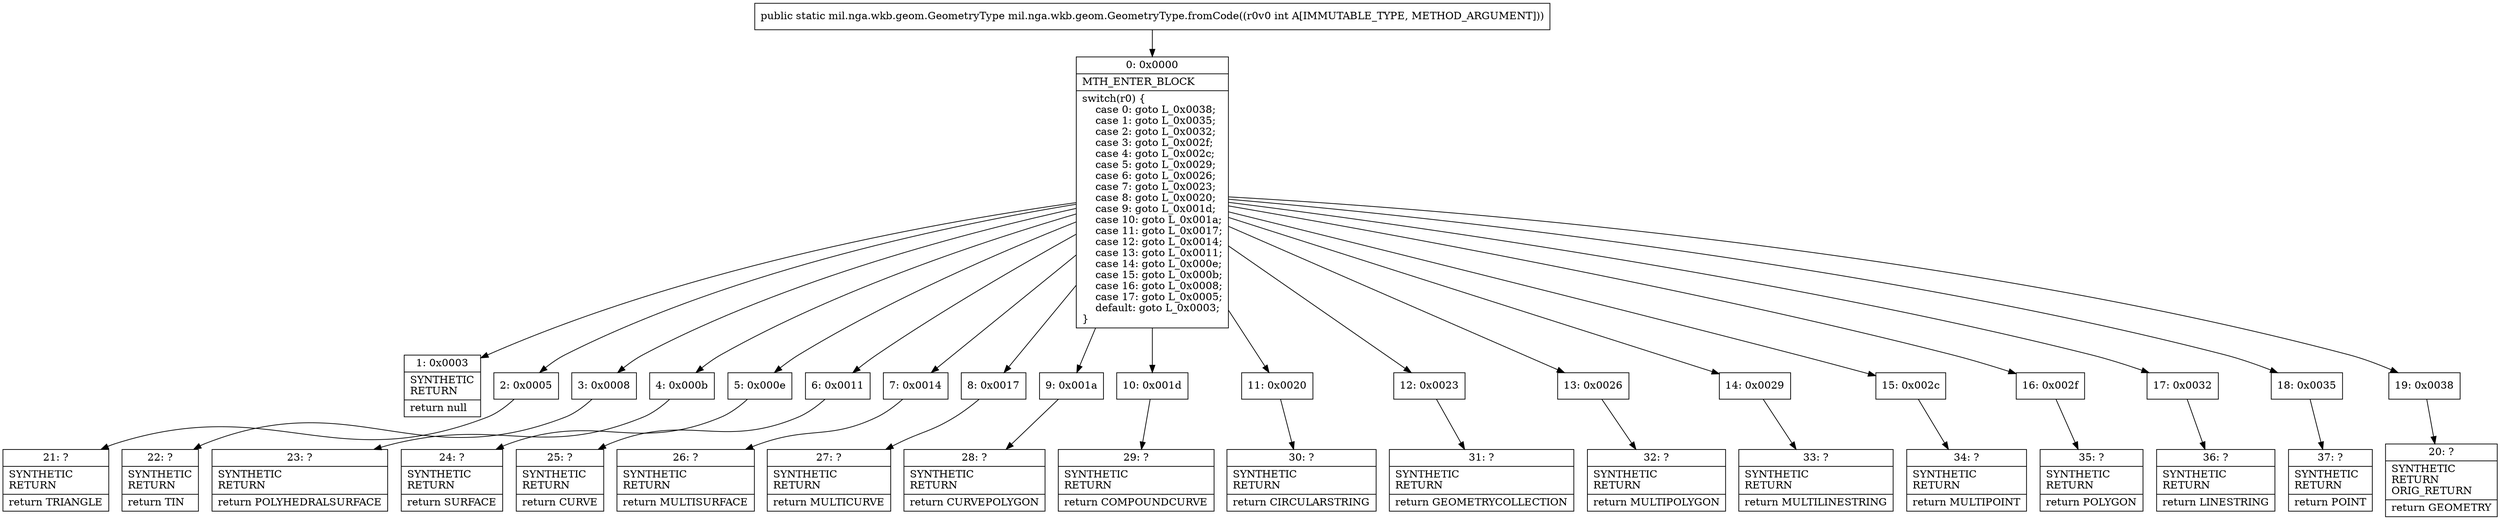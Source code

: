 digraph "CFG formil.nga.wkb.geom.GeometryType.fromCode(I)Lmil\/nga\/wkb\/geom\/GeometryType;" {
Node_0 [shape=record,label="{0\:\ 0x0000|MTH_ENTER_BLOCK\l|switch(r0) \{\l    case 0: goto L_0x0038;\l    case 1: goto L_0x0035;\l    case 2: goto L_0x0032;\l    case 3: goto L_0x002f;\l    case 4: goto L_0x002c;\l    case 5: goto L_0x0029;\l    case 6: goto L_0x0026;\l    case 7: goto L_0x0023;\l    case 8: goto L_0x0020;\l    case 9: goto L_0x001d;\l    case 10: goto L_0x001a;\l    case 11: goto L_0x0017;\l    case 12: goto L_0x0014;\l    case 13: goto L_0x0011;\l    case 14: goto L_0x000e;\l    case 15: goto L_0x000b;\l    case 16: goto L_0x0008;\l    case 17: goto L_0x0005;\l    default: goto L_0x0003;\l\}\l}"];
Node_1 [shape=record,label="{1\:\ 0x0003|SYNTHETIC\lRETURN\l|return null\l}"];
Node_2 [shape=record,label="{2\:\ 0x0005}"];
Node_3 [shape=record,label="{3\:\ 0x0008}"];
Node_4 [shape=record,label="{4\:\ 0x000b}"];
Node_5 [shape=record,label="{5\:\ 0x000e}"];
Node_6 [shape=record,label="{6\:\ 0x0011}"];
Node_7 [shape=record,label="{7\:\ 0x0014}"];
Node_8 [shape=record,label="{8\:\ 0x0017}"];
Node_9 [shape=record,label="{9\:\ 0x001a}"];
Node_10 [shape=record,label="{10\:\ 0x001d}"];
Node_11 [shape=record,label="{11\:\ 0x0020}"];
Node_12 [shape=record,label="{12\:\ 0x0023}"];
Node_13 [shape=record,label="{13\:\ 0x0026}"];
Node_14 [shape=record,label="{14\:\ 0x0029}"];
Node_15 [shape=record,label="{15\:\ 0x002c}"];
Node_16 [shape=record,label="{16\:\ 0x002f}"];
Node_17 [shape=record,label="{17\:\ 0x0032}"];
Node_18 [shape=record,label="{18\:\ 0x0035}"];
Node_19 [shape=record,label="{19\:\ 0x0038}"];
Node_20 [shape=record,label="{20\:\ ?|SYNTHETIC\lRETURN\lORIG_RETURN\l|return GEOMETRY\l}"];
Node_21 [shape=record,label="{21\:\ ?|SYNTHETIC\lRETURN\l|return TRIANGLE\l}"];
Node_22 [shape=record,label="{22\:\ ?|SYNTHETIC\lRETURN\l|return TIN\l}"];
Node_23 [shape=record,label="{23\:\ ?|SYNTHETIC\lRETURN\l|return POLYHEDRALSURFACE\l}"];
Node_24 [shape=record,label="{24\:\ ?|SYNTHETIC\lRETURN\l|return SURFACE\l}"];
Node_25 [shape=record,label="{25\:\ ?|SYNTHETIC\lRETURN\l|return CURVE\l}"];
Node_26 [shape=record,label="{26\:\ ?|SYNTHETIC\lRETURN\l|return MULTISURFACE\l}"];
Node_27 [shape=record,label="{27\:\ ?|SYNTHETIC\lRETURN\l|return MULTICURVE\l}"];
Node_28 [shape=record,label="{28\:\ ?|SYNTHETIC\lRETURN\l|return CURVEPOLYGON\l}"];
Node_29 [shape=record,label="{29\:\ ?|SYNTHETIC\lRETURN\l|return COMPOUNDCURVE\l}"];
Node_30 [shape=record,label="{30\:\ ?|SYNTHETIC\lRETURN\l|return CIRCULARSTRING\l}"];
Node_31 [shape=record,label="{31\:\ ?|SYNTHETIC\lRETURN\l|return GEOMETRYCOLLECTION\l}"];
Node_32 [shape=record,label="{32\:\ ?|SYNTHETIC\lRETURN\l|return MULTIPOLYGON\l}"];
Node_33 [shape=record,label="{33\:\ ?|SYNTHETIC\lRETURN\l|return MULTILINESTRING\l}"];
Node_34 [shape=record,label="{34\:\ ?|SYNTHETIC\lRETURN\l|return MULTIPOINT\l}"];
Node_35 [shape=record,label="{35\:\ ?|SYNTHETIC\lRETURN\l|return POLYGON\l}"];
Node_36 [shape=record,label="{36\:\ ?|SYNTHETIC\lRETURN\l|return LINESTRING\l}"];
Node_37 [shape=record,label="{37\:\ ?|SYNTHETIC\lRETURN\l|return POINT\l}"];
MethodNode[shape=record,label="{public static mil.nga.wkb.geom.GeometryType mil.nga.wkb.geom.GeometryType.fromCode((r0v0 int A[IMMUTABLE_TYPE, METHOD_ARGUMENT])) }"];
MethodNode -> Node_0;
Node_0 -> Node_1;
Node_0 -> Node_2;
Node_0 -> Node_3;
Node_0 -> Node_4;
Node_0 -> Node_5;
Node_0 -> Node_6;
Node_0 -> Node_7;
Node_0 -> Node_8;
Node_0 -> Node_9;
Node_0 -> Node_10;
Node_0 -> Node_11;
Node_0 -> Node_12;
Node_0 -> Node_13;
Node_0 -> Node_14;
Node_0 -> Node_15;
Node_0 -> Node_16;
Node_0 -> Node_17;
Node_0 -> Node_18;
Node_0 -> Node_19;
Node_2 -> Node_21;
Node_3 -> Node_22;
Node_4 -> Node_23;
Node_5 -> Node_24;
Node_6 -> Node_25;
Node_7 -> Node_26;
Node_8 -> Node_27;
Node_9 -> Node_28;
Node_10 -> Node_29;
Node_11 -> Node_30;
Node_12 -> Node_31;
Node_13 -> Node_32;
Node_14 -> Node_33;
Node_15 -> Node_34;
Node_16 -> Node_35;
Node_17 -> Node_36;
Node_18 -> Node_37;
Node_19 -> Node_20;
}

